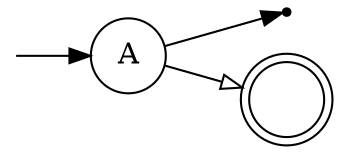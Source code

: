 digraph G {
  node [shape=circle]
  rankdir=LR

  init [label="", shape=point, style=invis]
  
  init -> A
  
  A -> reject
  A -> accept [arrowhead=empty]

  accept [label="", shape=doublecircle]
  reject [label="", shape=point]
}
